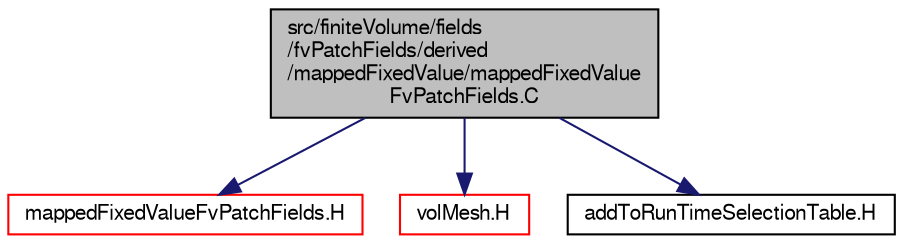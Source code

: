 digraph "src/finiteVolume/fields/fvPatchFields/derived/mappedFixedValue/mappedFixedValueFvPatchFields.C"
{
  bgcolor="transparent";
  edge [fontname="FreeSans",fontsize="10",labelfontname="FreeSans",labelfontsize="10"];
  node [fontname="FreeSans",fontsize="10",shape=record];
  Node0 [label="src/finiteVolume/fields\l/fvPatchFields/derived\l/mappedFixedValue/mappedFixedValue\lFvPatchFields.C",height=0.2,width=0.4,color="black", fillcolor="grey75", style="filled", fontcolor="black"];
  Node0 -> Node1 [color="midnightblue",fontsize="10",style="solid",fontname="FreeSans"];
  Node1 [label="mappedFixedValueFvPatchFields.H",height=0.2,width=0.4,color="red",URL="$a02069.html"];
  Node0 -> Node193 [color="midnightblue",fontsize="10",style="solid",fontname="FreeSans"];
  Node193 [label="volMesh.H",height=0.2,width=0.4,color="red",URL="$a04346.html"];
  Node0 -> Node276 [color="midnightblue",fontsize="10",style="solid",fontname="FreeSans"];
  Node276 [label="addToRunTimeSelectionTable.H",height=0.2,width=0.4,color="black",URL="$a09263.html",tooltip="Macros for easy insertion into run-time selection tables. "];
}
